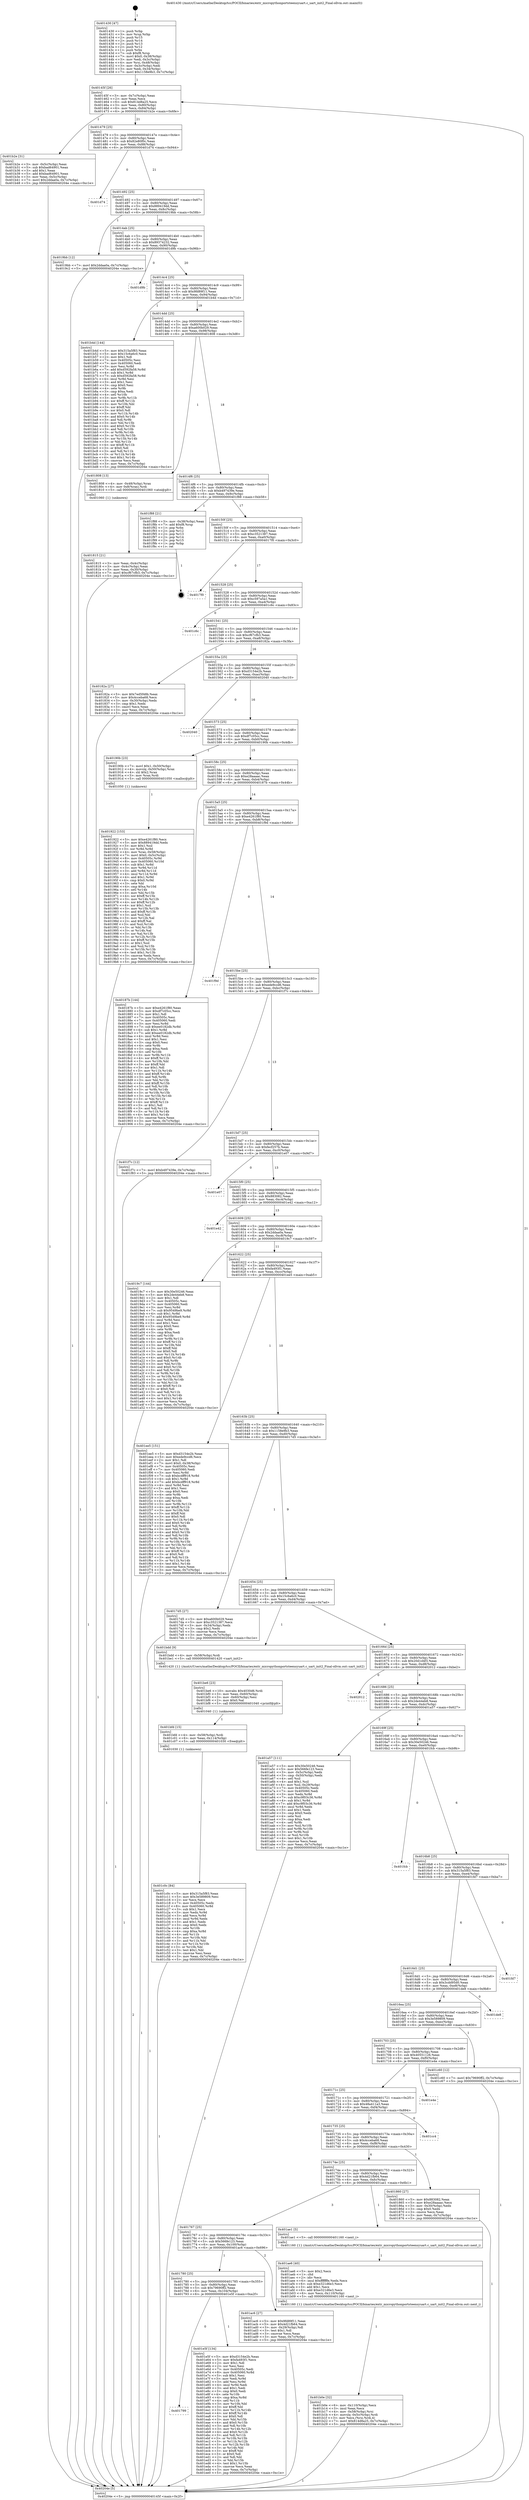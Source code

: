 digraph "0x401430" {
  label = "0x401430 (/mnt/c/Users/mathe/Desktop/tcc/POCII/binaries/extr_micropythonportsteensyuart.c_uart_init2_Final-ollvm.out::main(0))"
  labelloc = "t"
  node[shape=record]

  Entry [label="",width=0.3,height=0.3,shape=circle,fillcolor=black,style=filled]
  "0x40145f" [label="{
     0x40145f [26]\l
     | [instrs]\l
     &nbsp;&nbsp;0x40145f \<+3\>: mov -0x7c(%rbp),%eax\l
     &nbsp;&nbsp;0x401462 \<+2\>: mov %eax,%ecx\l
     &nbsp;&nbsp;0x401464 \<+6\>: sub $0x814d8a25,%ecx\l
     &nbsp;&nbsp;0x40146a \<+3\>: mov %eax,-0x80(%rbp)\l
     &nbsp;&nbsp;0x40146d \<+6\>: mov %ecx,-0x84(%rbp)\l
     &nbsp;&nbsp;0x401473 \<+6\>: je 0000000000401b2e \<main+0x6fe\>\l
  }"]
  "0x401b2e" [label="{
     0x401b2e [31]\l
     | [instrs]\l
     &nbsp;&nbsp;0x401b2e \<+3\>: mov -0x5c(%rbp),%eax\l
     &nbsp;&nbsp;0x401b31 \<+5\>: sub $0xbad64901,%eax\l
     &nbsp;&nbsp;0x401b36 \<+3\>: add $0x1,%eax\l
     &nbsp;&nbsp;0x401b39 \<+5\>: add $0xbad64901,%eax\l
     &nbsp;&nbsp;0x401b3e \<+3\>: mov %eax,-0x5c(%rbp)\l
     &nbsp;&nbsp;0x401b41 \<+7\>: movl $0x2ddaa0a,-0x7c(%rbp)\l
     &nbsp;&nbsp;0x401b48 \<+5\>: jmp 000000000040204e \<main+0xc1e\>\l
  }"]
  "0x401479" [label="{
     0x401479 [25]\l
     | [instrs]\l
     &nbsp;&nbsp;0x401479 \<+5\>: jmp 000000000040147e \<main+0x4e\>\l
     &nbsp;&nbsp;0x40147e \<+3\>: mov -0x80(%rbp),%eax\l
     &nbsp;&nbsp;0x401481 \<+5\>: sub $0x82e80f0c,%eax\l
     &nbsp;&nbsp;0x401486 \<+6\>: mov %eax,-0x88(%rbp)\l
     &nbsp;&nbsp;0x40148c \<+6\>: je 0000000000401d74 \<main+0x944\>\l
  }"]
  Exit [label="",width=0.3,height=0.3,shape=circle,fillcolor=black,style=filled,peripheries=2]
  "0x401d74" [label="{
     0x401d74\l
  }", style=dashed]
  "0x401492" [label="{
     0x401492 [25]\l
     | [instrs]\l
     &nbsp;&nbsp;0x401492 \<+5\>: jmp 0000000000401497 \<main+0x67\>\l
     &nbsp;&nbsp;0x401497 \<+3\>: mov -0x80(%rbp),%eax\l
     &nbsp;&nbsp;0x40149a \<+5\>: sub $0x889419dd,%eax\l
     &nbsp;&nbsp;0x40149f \<+6\>: mov %eax,-0x8c(%rbp)\l
     &nbsp;&nbsp;0x4014a5 \<+6\>: je 00000000004019bb \<main+0x58b\>\l
  }"]
  "0x401799" [label="{
     0x401799\l
  }", style=dashed]
  "0x4019bb" [label="{
     0x4019bb [12]\l
     | [instrs]\l
     &nbsp;&nbsp;0x4019bb \<+7\>: movl $0x2ddaa0a,-0x7c(%rbp)\l
     &nbsp;&nbsp;0x4019c2 \<+5\>: jmp 000000000040204e \<main+0xc1e\>\l
  }"]
  "0x4014ab" [label="{
     0x4014ab [25]\l
     | [instrs]\l
     &nbsp;&nbsp;0x4014ab \<+5\>: jmp 00000000004014b0 \<main+0x80\>\l
     &nbsp;&nbsp;0x4014b0 \<+3\>: mov -0x80(%rbp),%eax\l
     &nbsp;&nbsp;0x4014b3 \<+5\>: sub $0x89374232,%eax\l
     &nbsp;&nbsp;0x4014b8 \<+6\>: mov %eax,-0x90(%rbp)\l
     &nbsp;&nbsp;0x4014be \<+6\>: je 0000000000401d9b \<main+0x96b\>\l
  }"]
  "0x401e5f" [label="{
     0x401e5f [134]\l
     | [instrs]\l
     &nbsp;&nbsp;0x401e5f \<+5\>: mov $0xd3154e2b,%eax\l
     &nbsp;&nbsp;0x401e64 \<+5\>: mov $0xfa493f1,%ecx\l
     &nbsp;&nbsp;0x401e69 \<+2\>: mov $0x1,%dl\l
     &nbsp;&nbsp;0x401e6b \<+2\>: xor %esi,%esi\l
     &nbsp;&nbsp;0x401e6d \<+7\>: mov 0x40505c,%edi\l
     &nbsp;&nbsp;0x401e74 \<+8\>: mov 0x405060,%r8d\l
     &nbsp;&nbsp;0x401e7c \<+3\>: sub $0x1,%esi\l
     &nbsp;&nbsp;0x401e7f \<+3\>: mov %edi,%r9d\l
     &nbsp;&nbsp;0x401e82 \<+3\>: add %esi,%r9d\l
     &nbsp;&nbsp;0x401e85 \<+4\>: imul %r9d,%edi\l
     &nbsp;&nbsp;0x401e89 \<+3\>: and $0x1,%edi\l
     &nbsp;&nbsp;0x401e8c \<+3\>: cmp $0x0,%edi\l
     &nbsp;&nbsp;0x401e8f \<+4\>: sete %r10b\l
     &nbsp;&nbsp;0x401e93 \<+4\>: cmp $0xa,%r8d\l
     &nbsp;&nbsp;0x401e97 \<+4\>: setl %r11b\l
     &nbsp;&nbsp;0x401e9b \<+3\>: mov %r10b,%bl\l
     &nbsp;&nbsp;0x401e9e \<+3\>: xor $0xff,%bl\l
     &nbsp;&nbsp;0x401ea1 \<+3\>: mov %r11b,%r14b\l
     &nbsp;&nbsp;0x401ea4 \<+4\>: xor $0xff,%r14b\l
     &nbsp;&nbsp;0x401ea8 \<+3\>: xor $0x0,%dl\l
     &nbsp;&nbsp;0x401eab \<+3\>: mov %bl,%r15b\l
     &nbsp;&nbsp;0x401eae \<+4\>: and $0x0,%r15b\l
     &nbsp;&nbsp;0x401eb2 \<+3\>: and %dl,%r10b\l
     &nbsp;&nbsp;0x401eb5 \<+3\>: mov %r14b,%r12b\l
     &nbsp;&nbsp;0x401eb8 \<+4\>: and $0x0,%r12b\l
     &nbsp;&nbsp;0x401ebc \<+3\>: and %dl,%r11b\l
     &nbsp;&nbsp;0x401ebf \<+3\>: or %r10b,%r15b\l
     &nbsp;&nbsp;0x401ec2 \<+3\>: or %r11b,%r12b\l
     &nbsp;&nbsp;0x401ec5 \<+3\>: xor %r12b,%r15b\l
     &nbsp;&nbsp;0x401ec8 \<+3\>: or %r14b,%bl\l
     &nbsp;&nbsp;0x401ecb \<+3\>: xor $0xff,%bl\l
     &nbsp;&nbsp;0x401ece \<+3\>: or $0x0,%dl\l
     &nbsp;&nbsp;0x401ed1 \<+2\>: and %dl,%bl\l
     &nbsp;&nbsp;0x401ed3 \<+3\>: or %bl,%r15b\l
     &nbsp;&nbsp;0x401ed6 \<+4\>: test $0x1,%r15b\l
     &nbsp;&nbsp;0x401eda \<+3\>: cmovne %ecx,%eax\l
     &nbsp;&nbsp;0x401edd \<+3\>: mov %eax,-0x7c(%rbp)\l
     &nbsp;&nbsp;0x401ee0 \<+5\>: jmp 000000000040204e \<main+0xc1e\>\l
  }"]
  "0x401d9b" [label="{
     0x401d9b\l
  }", style=dashed]
  "0x4014c4" [label="{
     0x4014c4 [25]\l
     | [instrs]\l
     &nbsp;&nbsp;0x4014c4 \<+5\>: jmp 00000000004014c9 \<main+0x99\>\l
     &nbsp;&nbsp;0x4014c9 \<+3\>: mov -0x80(%rbp),%eax\l
     &nbsp;&nbsp;0x4014cc \<+5\>: sub $0x9fd89f11,%eax\l
     &nbsp;&nbsp;0x4014d1 \<+6\>: mov %eax,-0x94(%rbp)\l
     &nbsp;&nbsp;0x4014d7 \<+6\>: je 0000000000401b4d \<main+0x71d\>\l
  }"]
  "0x401c0c" [label="{
     0x401c0c [84]\l
     | [instrs]\l
     &nbsp;&nbsp;0x401c0c \<+5\>: mov $0x315a5f83,%eax\l
     &nbsp;&nbsp;0x401c11 \<+5\>: mov $0x3e589809,%esi\l
     &nbsp;&nbsp;0x401c16 \<+2\>: xor %ecx,%ecx\l
     &nbsp;&nbsp;0x401c18 \<+7\>: mov 0x40505c,%edx\l
     &nbsp;&nbsp;0x401c1f \<+8\>: mov 0x405060,%r8d\l
     &nbsp;&nbsp;0x401c27 \<+3\>: sub $0x1,%ecx\l
     &nbsp;&nbsp;0x401c2a \<+3\>: mov %edx,%r9d\l
     &nbsp;&nbsp;0x401c2d \<+3\>: add %ecx,%r9d\l
     &nbsp;&nbsp;0x401c30 \<+4\>: imul %r9d,%edx\l
     &nbsp;&nbsp;0x401c34 \<+3\>: and $0x1,%edx\l
     &nbsp;&nbsp;0x401c37 \<+3\>: cmp $0x0,%edx\l
     &nbsp;&nbsp;0x401c3a \<+4\>: sete %r10b\l
     &nbsp;&nbsp;0x401c3e \<+4\>: cmp $0xa,%r8d\l
     &nbsp;&nbsp;0x401c42 \<+4\>: setl %r11b\l
     &nbsp;&nbsp;0x401c46 \<+3\>: mov %r10b,%bl\l
     &nbsp;&nbsp;0x401c49 \<+3\>: and %r11b,%bl\l
     &nbsp;&nbsp;0x401c4c \<+3\>: xor %r11b,%r10b\l
     &nbsp;&nbsp;0x401c4f \<+3\>: or %r10b,%bl\l
     &nbsp;&nbsp;0x401c52 \<+3\>: test $0x1,%bl\l
     &nbsp;&nbsp;0x401c55 \<+3\>: cmovne %esi,%eax\l
     &nbsp;&nbsp;0x401c58 \<+3\>: mov %eax,-0x7c(%rbp)\l
     &nbsp;&nbsp;0x401c5b \<+5\>: jmp 000000000040204e \<main+0xc1e\>\l
  }"]
  "0x401b4d" [label="{
     0x401b4d [144]\l
     | [instrs]\l
     &nbsp;&nbsp;0x401b4d \<+5\>: mov $0x315a5f83,%eax\l
     &nbsp;&nbsp;0x401b52 \<+5\>: mov $0x15c6a6c0,%ecx\l
     &nbsp;&nbsp;0x401b57 \<+2\>: mov $0x1,%dl\l
     &nbsp;&nbsp;0x401b59 \<+7\>: mov 0x40505c,%esi\l
     &nbsp;&nbsp;0x401b60 \<+7\>: mov 0x405060,%edi\l
     &nbsp;&nbsp;0x401b67 \<+3\>: mov %esi,%r8d\l
     &nbsp;&nbsp;0x401b6a \<+7\>: add $0xd592fa58,%r8d\l
     &nbsp;&nbsp;0x401b71 \<+4\>: sub $0x1,%r8d\l
     &nbsp;&nbsp;0x401b75 \<+7\>: sub $0xd592fa58,%r8d\l
     &nbsp;&nbsp;0x401b7c \<+4\>: imul %r8d,%esi\l
     &nbsp;&nbsp;0x401b80 \<+3\>: and $0x1,%esi\l
     &nbsp;&nbsp;0x401b83 \<+3\>: cmp $0x0,%esi\l
     &nbsp;&nbsp;0x401b86 \<+4\>: sete %r9b\l
     &nbsp;&nbsp;0x401b8a \<+3\>: cmp $0xa,%edi\l
     &nbsp;&nbsp;0x401b8d \<+4\>: setl %r10b\l
     &nbsp;&nbsp;0x401b91 \<+3\>: mov %r9b,%r11b\l
     &nbsp;&nbsp;0x401b94 \<+4\>: xor $0xff,%r11b\l
     &nbsp;&nbsp;0x401b98 \<+3\>: mov %r10b,%bl\l
     &nbsp;&nbsp;0x401b9b \<+3\>: xor $0xff,%bl\l
     &nbsp;&nbsp;0x401b9e \<+3\>: xor $0x0,%dl\l
     &nbsp;&nbsp;0x401ba1 \<+3\>: mov %r11b,%r14b\l
     &nbsp;&nbsp;0x401ba4 \<+4\>: and $0x0,%r14b\l
     &nbsp;&nbsp;0x401ba8 \<+3\>: and %dl,%r9b\l
     &nbsp;&nbsp;0x401bab \<+3\>: mov %bl,%r15b\l
     &nbsp;&nbsp;0x401bae \<+4\>: and $0x0,%r15b\l
     &nbsp;&nbsp;0x401bb2 \<+3\>: and %dl,%r10b\l
     &nbsp;&nbsp;0x401bb5 \<+3\>: or %r9b,%r14b\l
     &nbsp;&nbsp;0x401bb8 \<+3\>: or %r10b,%r15b\l
     &nbsp;&nbsp;0x401bbb \<+3\>: xor %r15b,%r14b\l
     &nbsp;&nbsp;0x401bbe \<+3\>: or %bl,%r11b\l
     &nbsp;&nbsp;0x401bc1 \<+4\>: xor $0xff,%r11b\l
     &nbsp;&nbsp;0x401bc5 \<+3\>: or $0x0,%dl\l
     &nbsp;&nbsp;0x401bc8 \<+3\>: and %dl,%r11b\l
     &nbsp;&nbsp;0x401bcb \<+3\>: or %r11b,%r14b\l
     &nbsp;&nbsp;0x401bce \<+4\>: test $0x1,%r14b\l
     &nbsp;&nbsp;0x401bd2 \<+3\>: cmovne %ecx,%eax\l
     &nbsp;&nbsp;0x401bd5 \<+3\>: mov %eax,-0x7c(%rbp)\l
     &nbsp;&nbsp;0x401bd8 \<+5\>: jmp 000000000040204e \<main+0xc1e\>\l
  }"]
  "0x4014dd" [label="{
     0x4014dd [25]\l
     | [instrs]\l
     &nbsp;&nbsp;0x4014dd \<+5\>: jmp 00000000004014e2 \<main+0xb2\>\l
     &nbsp;&nbsp;0x4014e2 \<+3\>: mov -0x80(%rbp),%eax\l
     &nbsp;&nbsp;0x4014e5 \<+5\>: sub $0xa600b029,%eax\l
     &nbsp;&nbsp;0x4014ea \<+6\>: mov %eax,-0x98(%rbp)\l
     &nbsp;&nbsp;0x4014f0 \<+6\>: je 0000000000401808 \<main+0x3d8\>\l
  }"]
  "0x401bfd" [label="{
     0x401bfd [15]\l
     | [instrs]\l
     &nbsp;&nbsp;0x401bfd \<+4\>: mov -0x58(%rbp),%rdi\l
     &nbsp;&nbsp;0x401c01 \<+6\>: mov %eax,-0x114(%rbp)\l
     &nbsp;&nbsp;0x401c07 \<+5\>: call 0000000000401030 \<free@plt\>\l
     | [calls]\l
     &nbsp;&nbsp;0x401030 \{1\} (unknown)\l
  }"]
  "0x401808" [label="{
     0x401808 [13]\l
     | [instrs]\l
     &nbsp;&nbsp;0x401808 \<+4\>: mov -0x48(%rbp),%rax\l
     &nbsp;&nbsp;0x40180c \<+4\>: mov 0x8(%rax),%rdi\l
     &nbsp;&nbsp;0x401810 \<+5\>: call 0000000000401060 \<atoi@plt\>\l
     | [calls]\l
     &nbsp;&nbsp;0x401060 \{1\} (unknown)\l
  }"]
  "0x4014f6" [label="{
     0x4014f6 [25]\l
     | [instrs]\l
     &nbsp;&nbsp;0x4014f6 \<+5\>: jmp 00000000004014fb \<main+0xcb\>\l
     &nbsp;&nbsp;0x4014fb \<+3\>: mov -0x80(%rbp),%eax\l
     &nbsp;&nbsp;0x4014fe \<+5\>: sub $0xb497439e,%eax\l
     &nbsp;&nbsp;0x401503 \<+6\>: mov %eax,-0x9c(%rbp)\l
     &nbsp;&nbsp;0x401509 \<+6\>: je 0000000000401f88 \<main+0xb58\>\l
  }"]
  "0x401be6" [label="{
     0x401be6 [23]\l
     | [instrs]\l
     &nbsp;&nbsp;0x401be6 \<+10\>: movabs $0x4030d6,%rdi\l
     &nbsp;&nbsp;0x401bf0 \<+3\>: mov %eax,-0x60(%rbp)\l
     &nbsp;&nbsp;0x401bf3 \<+3\>: mov -0x60(%rbp),%esi\l
     &nbsp;&nbsp;0x401bf6 \<+2\>: mov $0x0,%al\l
     &nbsp;&nbsp;0x401bf8 \<+5\>: call 0000000000401040 \<printf@plt\>\l
     | [calls]\l
     &nbsp;&nbsp;0x401040 \{1\} (unknown)\l
  }"]
  "0x401f88" [label="{
     0x401f88 [21]\l
     | [instrs]\l
     &nbsp;&nbsp;0x401f88 \<+3\>: mov -0x38(%rbp),%eax\l
     &nbsp;&nbsp;0x401f8b \<+7\>: add $0xf8,%rsp\l
     &nbsp;&nbsp;0x401f92 \<+1\>: pop %rbx\l
     &nbsp;&nbsp;0x401f93 \<+2\>: pop %r12\l
     &nbsp;&nbsp;0x401f95 \<+2\>: pop %r13\l
     &nbsp;&nbsp;0x401f97 \<+2\>: pop %r14\l
     &nbsp;&nbsp;0x401f99 \<+2\>: pop %r15\l
     &nbsp;&nbsp;0x401f9b \<+1\>: pop %rbp\l
     &nbsp;&nbsp;0x401f9c \<+1\>: ret\l
  }"]
  "0x40150f" [label="{
     0x40150f [25]\l
     | [instrs]\l
     &nbsp;&nbsp;0x40150f \<+5\>: jmp 0000000000401514 \<main+0xe4\>\l
     &nbsp;&nbsp;0x401514 \<+3\>: mov -0x80(%rbp),%eax\l
     &nbsp;&nbsp;0x401517 \<+5\>: sub $0xc3521387,%eax\l
     &nbsp;&nbsp;0x40151c \<+6\>: mov %eax,-0xa0(%rbp)\l
     &nbsp;&nbsp;0x401522 \<+6\>: je 00000000004017f0 \<main+0x3c0\>\l
  }"]
  "0x401b0e" [label="{
     0x401b0e [32]\l
     | [instrs]\l
     &nbsp;&nbsp;0x401b0e \<+6\>: mov -0x110(%rbp),%ecx\l
     &nbsp;&nbsp;0x401b14 \<+3\>: imul %eax,%ecx\l
     &nbsp;&nbsp;0x401b17 \<+4\>: mov -0x58(%rbp),%rsi\l
     &nbsp;&nbsp;0x401b1b \<+4\>: movslq -0x5c(%rbp),%rdi\l
     &nbsp;&nbsp;0x401b1f \<+3\>: mov %ecx,(%rsi,%rdi,4)\l
     &nbsp;&nbsp;0x401b22 \<+7\>: movl $0x814d8a25,-0x7c(%rbp)\l
     &nbsp;&nbsp;0x401b29 \<+5\>: jmp 000000000040204e \<main+0xc1e\>\l
  }"]
  "0x4017f0" [label="{
     0x4017f0\l
  }", style=dashed]
  "0x401528" [label="{
     0x401528 [25]\l
     | [instrs]\l
     &nbsp;&nbsp;0x401528 \<+5\>: jmp 000000000040152d \<main+0xfd\>\l
     &nbsp;&nbsp;0x40152d \<+3\>: mov -0x80(%rbp),%eax\l
     &nbsp;&nbsp;0x401530 \<+5\>: sub $0xc597a5a1,%eax\l
     &nbsp;&nbsp;0x401535 \<+6\>: mov %eax,-0xa4(%rbp)\l
     &nbsp;&nbsp;0x40153b \<+6\>: je 0000000000401c6c \<main+0x83c\>\l
  }"]
  "0x401ae6" [label="{
     0x401ae6 [40]\l
     | [instrs]\l
     &nbsp;&nbsp;0x401ae6 \<+5\>: mov $0x2,%ecx\l
     &nbsp;&nbsp;0x401aeb \<+1\>: cltd\l
     &nbsp;&nbsp;0x401aec \<+2\>: idiv %ecx\l
     &nbsp;&nbsp;0x401aee \<+6\>: imul $0xfffffffe,%edx,%ecx\l
     &nbsp;&nbsp;0x401af4 \<+6\>: sub $0xe321d6e3,%ecx\l
     &nbsp;&nbsp;0x401afa \<+3\>: add $0x1,%ecx\l
     &nbsp;&nbsp;0x401afd \<+6\>: add $0xe321d6e3,%ecx\l
     &nbsp;&nbsp;0x401b03 \<+6\>: mov %ecx,-0x110(%rbp)\l
     &nbsp;&nbsp;0x401b09 \<+5\>: call 0000000000401160 \<next_i\>\l
     | [calls]\l
     &nbsp;&nbsp;0x401160 \{1\} (/mnt/c/Users/mathe/Desktop/tcc/POCII/binaries/extr_micropythonportsteensyuart.c_uart_init2_Final-ollvm.out::next_i)\l
  }"]
  "0x401c6c" [label="{
     0x401c6c\l
  }", style=dashed]
  "0x401541" [label="{
     0x401541 [25]\l
     | [instrs]\l
     &nbsp;&nbsp;0x401541 \<+5\>: jmp 0000000000401546 \<main+0x116\>\l
     &nbsp;&nbsp;0x401546 \<+3\>: mov -0x80(%rbp),%eax\l
     &nbsp;&nbsp;0x401549 \<+5\>: sub $0xcf67cfb3,%eax\l
     &nbsp;&nbsp;0x40154e \<+6\>: mov %eax,-0xa8(%rbp)\l
     &nbsp;&nbsp;0x401554 \<+6\>: je 000000000040182a \<main+0x3fa\>\l
  }"]
  "0x401780" [label="{
     0x401780 [25]\l
     | [instrs]\l
     &nbsp;&nbsp;0x401780 \<+5\>: jmp 0000000000401785 \<main+0x355\>\l
     &nbsp;&nbsp;0x401785 \<+3\>: mov -0x80(%rbp),%eax\l
     &nbsp;&nbsp;0x401788 \<+5\>: sub $0x79690ff2,%eax\l
     &nbsp;&nbsp;0x40178d \<+6\>: mov %eax,-0x104(%rbp)\l
     &nbsp;&nbsp;0x401793 \<+6\>: je 0000000000401e5f \<main+0xa2f\>\l
  }"]
  "0x40182a" [label="{
     0x40182a [27]\l
     | [instrs]\l
     &nbsp;&nbsp;0x40182a \<+5\>: mov $0x7ed5f48b,%eax\l
     &nbsp;&nbsp;0x40182f \<+5\>: mov $0x4cceba68,%ecx\l
     &nbsp;&nbsp;0x401834 \<+3\>: mov -0x30(%rbp),%edx\l
     &nbsp;&nbsp;0x401837 \<+3\>: cmp $0x1,%edx\l
     &nbsp;&nbsp;0x40183a \<+3\>: cmovl %ecx,%eax\l
     &nbsp;&nbsp;0x40183d \<+3\>: mov %eax,-0x7c(%rbp)\l
     &nbsp;&nbsp;0x401840 \<+5\>: jmp 000000000040204e \<main+0xc1e\>\l
  }"]
  "0x40155a" [label="{
     0x40155a [25]\l
     | [instrs]\l
     &nbsp;&nbsp;0x40155a \<+5\>: jmp 000000000040155f \<main+0x12f\>\l
     &nbsp;&nbsp;0x40155f \<+3\>: mov -0x80(%rbp),%eax\l
     &nbsp;&nbsp;0x401562 \<+5\>: sub $0xd3154e2b,%eax\l
     &nbsp;&nbsp;0x401567 \<+6\>: mov %eax,-0xac(%rbp)\l
     &nbsp;&nbsp;0x40156d \<+6\>: je 0000000000402040 \<main+0xc10\>\l
  }"]
  "0x401ac6" [label="{
     0x401ac6 [27]\l
     | [instrs]\l
     &nbsp;&nbsp;0x401ac6 \<+5\>: mov $0x9fd89f11,%eax\l
     &nbsp;&nbsp;0x401acb \<+5\>: mov $0x4d21fb64,%ecx\l
     &nbsp;&nbsp;0x401ad0 \<+3\>: mov -0x29(%rbp),%dl\l
     &nbsp;&nbsp;0x401ad3 \<+3\>: test $0x1,%dl\l
     &nbsp;&nbsp;0x401ad6 \<+3\>: cmovne %ecx,%eax\l
     &nbsp;&nbsp;0x401ad9 \<+3\>: mov %eax,-0x7c(%rbp)\l
     &nbsp;&nbsp;0x401adc \<+5\>: jmp 000000000040204e \<main+0xc1e\>\l
  }"]
  "0x402040" [label="{
     0x402040\l
  }", style=dashed]
  "0x401573" [label="{
     0x401573 [25]\l
     | [instrs]\l
     &nbsp;&nbsp;0x401573 \<+5\>: jmp 0000000000401578 \<main+0x148\>\l
     &nbsp;&nbsp;0x401578 \<+3\>: mov -0x80(%rbp),%eax\l
     &nbsp;&nbsp;0x40157b \<+5\>: sub $0xdf7c05cc,%eax\l
     &nbsp;&nbsp;0x401580 \<+6\>: mov %eax,-0xb0(%rbp)\l
     &nbsp;&nbsp;0x401586 \<+6\>: je 000000000040190b \<main+0x4db\>\l
  }"]
  "0x401767" [label="{
     0x401767 [25]\l
     | [instrs]\l
     &nbsp;&nbsp;0x401767 \<+5\>: jmp 000000000040176c \<main+0x33c\>\l
     &nbsp;&nbsp;0x40176c \<+3\>: mov -0x80(%rbp),%eax\l
     &nbsp;&nbsp;0x40176f \<+5\>: sub $0x566fe123,%eax\l
     &nbsp;&nbsp;0x401774 \<+6\>: mov %eax,-0x100(%rbp)\l
     &nbsp;&nbsp;0x40177a \<+6\>: je 0000000000401ac6 \<main+0x696\>\l
  }"]
  "0x40190b" [label="{
     0x40190b [23]\l
     | [instrs]\l
     &nbsp;&nbsp;0x40190b \<+7\>: movl $0x1,-0x50(%rbp)\l
     &nbsp;&nbsp;0x401912 \<+4\>: movslq -0x50(%rbp),%rax\l
     &nbsp;&nbsp;0x401916 \<+4\>: shl $0x2,%rax\l
     &nbsp;&nbsp;0x40191a \<+3\>: mov %rax,%rdi\l
     &nbsp;&nbsp;0x40191d \<+5\>: call 0000000000401050 \<malloc@plt\>\l
     | [calls]\l
     &nbsp;&nbsp;0x401050 \{1\} (unknown)\l
  }"]
  "0x40158c" [label="{
     0x40158c [25]\l
     | [instrs]\l
     &nbsp;&nbsp;0x40158c \<+5\>: jmp 0000000000401591 \<main+0x161\>\l
     &nbsp;&nbsp;0x401591 \<+3\>: mov -0x80(%rbp),%eax\l
     &nbsp;&nbsp;0x401594 \<+5\>: sub $0xe28aaaac,%eax\l
     &nbsp;&nbsp;0x401599 \<+6\>: mov %eax,-0xb4(%rbp)\l
     &nbsp;&nbsp;0x40159f \<+6\>: je 000000000040187b \<main+0x44b\>\l
  }"]
  "0x401ae1" [label="{
     0x401ae1 [5]\l
     | [instrs]\l
     &nbsp;&nbsp;0x401ae1 \<+5\>: call 0000000000401160 \<next_i\>\l
     | [calls]\l
     &nbsp;&nbsp;0x401160 \{1\} (/mnt/c/Users/mathe/Desktop/tcc/POCII/binaries/extr_micropythonportsteensyuart.c_uart_init2_Final-ollvm.out::next_i)\l
  }"]
  "0x40187b" [label="{
     0x40187b [144]\l
     | [instrs]\l
     &nbsp;&nbsp;0x40187b \<+5\>: mov $0xe4261f80,%eax\l
     &nbsp;&nbsp;0x401880 \<+5\>: mov $0xdf7c05cc,%ecx\l
     &nbsp;&nbsp;0x401885 \<+2\>: mov $0x1,%dl\l
     &nbsp;&nbsp;0x401887 \<+7\>: mov 0x40505c,%esi\l
     &nbsp;&nbsp;0x40188e \<+7\>: mov 0x405060,%edi\l
     &nbsp;&nbsp;0x401895 \<+3\>: mov %esi,%r8d\l
     &nbsp;&nbsp;0x401898 \<+7\>: sub $0xee0182db,%r8d\l
     &nbsp;&nbsp;0x40189f \<+4\>: sub $0x1,%r8d\l
     &nbsp;&nbsp;0x4018a3 \<+7\>: add $0xee0182db,%r8d\l
     &nbsp;&nbsp;0x4018aa \<+4\>: imul %r8d,%esi\l
     &nbsp;&nbsp;0x4018ae \<+3\>: and $0x1,%esi\l
     &nbsp;&nbsp;0x4018b1 \<+3\>: cmp $0x0,%esi\l
     &nbsp;&nbsp;0x4018b4 \<+4\>: sete %r9b\l
     &nbsp;&nbsp;0x4018b8 \<+3\>: cmp $0xa,%edi\l
     &nbsp;&nbsp;0x4018bb \<+4\>: setl %r10b\l
     &nbsp;&nbsp;0x4018bf \<+3\>: mov %r9b,%r11b\l
     &nbsp;&nbsp;0x4018c2 \<+4\>: xor $0xff,%r11b\l
     &nbsp;&nbsp;0x4018c6 \<+3\>: mov %r10b,%bl\l
     &nbsp;&nbsp;0x4018c9 \<+3\>: xor $0xff,%bl\l
     &nbsp;&nbsp;0x4018cc \<+3\>: xor $0x1,%dl\l
     &nbsp;&nbsp;0x4018cf \<+3\>: mov %r11b,%r14b\l
     &nbsp;&nbsp;0x4018d2 \<+4\>: and $0xff,%r14b\l
     &nbsp;&nbsp;0x4018d6 \<+3\>: and %dl,%r9b\l
     &nbsp;&nbsp;0x4018d9 \<+3\>: mov %bl,%r15b\l
     &nbsp;&nbsp;0x4018dc \<+4\>: and $0xff,%r15b\l
     &nbsp;&nbsp;0x4018e0 \<+3\>: and %dl,%r10b\l
     &nbsp;&nbsp;0x4018e3 \<+3\>: or %r9b,%r14b\l
     &nbsp;&nbsp;0x4018e6 \<+3\>: or %r10b,%r15b\l
     &nbsp;&nbsp;0x4018e9 \<+3\>: xor %r15b,%r14b\l
     &nbsp;&nbsp;0x4018ec \<+3\>: or %bl,%r11b\l
     &nbsp;&nbsp;0x4018ef \<+4\>: xor $0xff,%r11b\l
     &nbsp;&nbsp;0x4018f3 \<+3\>: or $0x1,%dl\l
     &nbsp;&nbsp;0x4018f6 \<+3\>: and %dl,%r11b\l
     &nbsp;&nbsp;0x4018f9 \<+3\>: or %r11b,%r14b\l
     &nbsp;&nbsp;0x4018fc \<+4\>: test $0x1,%r14b\l
     &nbsp;&nbsp;0x401900 \<+3\>: cmovne %ecx,%eax\l
     &nbsp;&nbsp;0x401903 \<+3\>: mov %eax,-0x7c(%rbp)\l
     &nbsp;&nbsp;0x401906 \<+5\>: jmp 000000000040204e \<main+0xc1e\>\l
  }"]
  "0x4015a5" [label="{
     0x4015a5 [25]\l
     | [instrs]\l
     &nbsp;&nbsp;0x4015a5 \<+5\>: jmp 00000000004015aa \<main+0x17a\>\l
     &nbsp;&nbsp;0x4015aa \<+3\>: mov -0x80(%rbp),%eax\l
     &nbsp;&nbsp;0x4015ad \<+5\>: sub $0xe4261f80,%eax\l
     &nbsp;&nbsp;0x4015b2 \<+6\>: mov %eax,-0xb8(%rbp)\l
     &nbsp;&nbsp;0x4015b8 \<+6\>: je 0000000000401f9d \<main+0xb6d\>\l
  }"]
  "0x401922" [label="{
     0x401922 [153]\l
     | [instrs]\l
     &nbsp;&nbsp;0x401922 \<+5\>: mov $0xe4261f80,%ecx\l
     &nbsp;&nbsp;0x401927 \<+5\>: mov $0x889419dd,%edx\l
     &nbsp;&nbsp;0x40192c \<+3\>: mov $0x1,%sil\l
     &nbsp;&nbsp;0x40192f \<+3\>: xor %r8d,%r8d\l
     &nbsp;&nbsp;0x401932 \<+4\>: mov %rax,-0x58(%rbp)\l
     &nbsp;&nbsp;0x401936 \<+7\>: movl $0x0,-0x5c(%rbp)\l
     &nbsp;&nbsp;0x40193d \<+8\>: mov 0x40505c,%r9d\l
     &nbsp;&nbsp;0x401945 \<+8\>: mov 0x405060,%r10d\l
     &nbsp;&nbsp;0x40194d \<+4\>: sub $0x1,%r8d\l
     &nbsp;&nbsp;0x401951 \<+3\>: mov %r9d,%r11d\l
     &nbsp;&nbsp;0x401954 \<+3\>: add %r8d,%r11d\l
     &nbsp;&nbsp;0x401957 \<+4\>: imul %r11d,%r9d\l
     &nbsp;&nbsp;0x40195b \<+4\>: and $0x1,%r9d\l
     &nbsp;&nbsp;0x40195f \<+4\>: cmp $0x0,%r9d\l
     &nbsp;&nbsp;0x401963 \<+3\>: sete %bl\l
     &nbsp;&nbsp;0x401966 \<+4\>: cmp $0xa,%r10d\l
     &nbsp;&nbsp;0x40196a \<+4\>: setl %r14b\l
     &nbsp;&nbsp;0x40196e \<+3\>: mov %bl,%r15b\l
     &nbsp;&nbsp;0x401971 \<+4\>: xor $0xff,%r15b\l
     &nbsp;&nbsp;0x401975 \<+3\>: mov %r14b,%r12b\l
     &nbsp;&nbsp;0x401978 \<+4\>: xor $0xff,%r12b\l
     &nbsp;&nbsp;0x40197c \<+4\>: xor $0x1,%sil\l
     &nbsp;&nbsp;0x401980 \<+3\>: mov %r15b,%r13b\l
     &nbsp;&nbsp;0x401983 \<+4\>: and $0xff,%r13b\l
     &nbsp;&nbsp;0x401987 \<+3\>: and %sil,%bl\l
     &nbsp;&nbsp;0x40198a \<+3\>: mov %r12b,%al\l
     &nbsp;&nbsp;0x40198d \<+2\>: and $0xff,%al\l
     &nbsp;&nbsp;0x40198f \<+3\>: and %sil,%r14b\l
     &nbsp;&nbsp;0x401992 \<+3\>: or %bl,%r13b\l
     &nbsp;&nbsp;0x401995 \<+3\>: or %r14b,%al\l
     &nbsp;&nbsp;0x401998 \<+3\>: xor %al,%r13b\l
     &nbsp;&nbsp;0x40199b \<+3\>: or %r12b,%r15b\l
     &nbsp;&nbsp;0x40199e \<+4\>: xor $0xff,%r15b\l
     &nbsp;&nbsp;0x4019a2 \<+4\>: or $0x1,%sil\l
     &nbsp;&nbsp;0x4019a6 \<+3\>: and %sil,%r15b\l
     &nbsp;&nbsp;0x4019a9 \<+3\>: or %r15b,%r13b\l
     &nbsp;&nbsp;0x4019ac \<+4\>: test $0x1,%r13b\l
     &nbsp;&nbsp;0x4019b0 \<+3\>: cmovne %edx,%ecx\l
     &nbsp;&nbsp;0x4019b3 \<+3\>: mov %ecx,-0x7c(%rbp)\l
     &nbsp;&nbsp;0x4019b6 \<+5\>: jmp 000000000040204e \<main+0xc1e\>\l
  }"]
  "0x401f9d" [label="{
     0x401f9d\l
  }", style=dashed]
  "0x4015be" [label="{
     0x4015be [25]\l
     | [instrs]\l
     &nbsp;&nbsp;0x4015be \<+5\>: jmp 00000000004015c3 \<main+0x193\>\l
     &nbsp;&nbsp;0x4015c3 \<+3\>: mov -0x80(%rbp),%eax\l
     &nbsp;&nbsp;0x4015c6 \<+5\>: sub $0xede9ccd6,%eax\l
     &nbsp;&nbsp;0x4015cb \<+6\>: mov %eax,-0xbc(%rbp)\l
     &nbsp;&nbsp;0x4015d1 \<+6\>: je 0000000000401f7c \<main+0xb4c\>\l
  }"]
  "0x40174e" [label="{
     0x40174e [25]\l
     | [instrs]\l
     &nbsp;&nbsp;0x40174e \<+5\>: jmp 0000000000401753 \<main+0x323\>\l
     &nbsp;&nbsp;0x401753 \<+3\>: mov -0x80(%rbp),%eax\l
     &nbsp;&nbsp;0x401756 \<+5\>: sub $0x4d21fb64,%eax\l
     &nbsp;&nbsp;0x40175b \<+6\>: mov %eax,-0xfc(%rbp)\l
     &nbsp;&nbsp;0x401761 \<+6\>: je 0000000000401ae1 \<main+0x6b1\>\l
  }"]
  "0x401f7c" [label="{
     0x401f7c [12]\l
     | [instrs]\l
     &nbsp;&nbsp;0x401f7c \<+7\>: movl $0xb497439e,-0x7c(%rbp)\l
     &nbsp;&nbsp;0x401f83 \<+5\>: jmp 000000000040204e \<main+0xc1e\>\l
  }"]
  "0x4015d7" [label="{
     0x4015d7 [25]\l
     | [instrs]\l
     &nbsp;&nbsp;0x4015d7 \<+5\>: jmp 00000000004015dc \<main+0x1ac\>\l
     &nbsp;&nbsp;0x4015dc \<+3\>: mov -0x80(%rbp),%eax\l
     &nbsp;&nbsp;0x4015df \<+5\>: sub $0xfecf257b,%eax\l
     &nbsp;&nbsp;0x4015e4 \<+6\>: mov %eax,-0xc0(%rbp)\l
     &nbsp;&nbsp;0x4015ea \<+6\>: je 0000000000401e07 \<main+0x9d7\>\l
  }"]
  "0x401860" [label="{
     0x401860 [27]\l
     | [instrs]\l
     &nbsp;&nbsp;0x401860 \<+5\>: mov $0x883082,%eax\l
     &nbsp;&nbsp;0x401865 \<+5\>: mov $0xe28aaaac,%ecx\l
     &nbsp;&nbsp;0x40186a \<+3\>: mov -0x30(%rbp),%edx\l
     &nbsp;&nbsp;0x40186d \<+3\>: cmp $0x0,%edx\l
     &nbsp;&nbsp;0x401870 \<+3\>: cmove %ecx,%eax\l
     &nbsp;&nbsp;0x401873 \<+3\>: mov %eax,-0x7c(%rbp)\l
     &nbsp;&nbsp;0x401876 \<+5\>: jmp 000000000040204e \<main+0xc1e\>\l
  }"]
  "0x401e07" [label="{
     0x401e07\l
  }", style=dashed]
  "0x4015f0" [label="{
     0x4015f0 [25]\l
     | [instrs]\l
     &nbsp;&nbsp;0x4015f0 \<+5\>: jmp 00000000004015f5 \<main+0x1c5\>\l
     &nbsp;&nbsp;0x4015f5 \<+3\>: mov -0x80(%rbp),%eax\l
     &nbsp;&nbsp;0x4015f8 \<+5\>: sub $0x883082,%eax\l
     &nbsp;&nbsp;0x4015fd \<+6\>: mov %eax,-0xc4(%rbp)\l
     &nbsp;&nbsp;0x401603 \<+6\>: je 0000000000401e42 \<main+0xa12\>\l
  }"]
  "0x401735" [label="{
     0x401735 [25]\l
     | [instrs]\l
     &nbsp;&nbsp;0x401735 \<+5\>: jmp 000000000040173a \<main+0x30a\>\l
     &nbsp;&nbsp;0x40173a \<+3\>: mov -0x80(%rbp),%eax\l
     &nbsp;&nbsp;0x40173d \<+5\>: sub $0x4cceba68,%eax\l
     &nbsp;&nbsp;0x401742 \<+6\>: mov %eax,-0xf8(%rbp)\l
     &nbsp;&nbsp;0x401748 \<+6\>: je 0000000000401860 \<main+0x430\>\l
  }"]
  "0x401e42" [label="{
     0x401e42\l
  }", style=dashed]
  "0x401609" [label="{
     0x401609 [25]\l
     | [instrs]\l
     &nbsp;&nbsp;0x401609 \<+5\>: jmp 000000000040160e \<main+0x1de\>\l
     &nbsp;&nbsp;0x40160e \<+3\>: mov -0x80(%rbp),%eax\l
     &nbsp;&nbsp;0x401611 \<+5\>: sub $0x2ddaa0a,%eax\l
     &nbsp;&nbsp;0x401616 \<+6\>: mov %eax,-0xc8(%rbp)\l
     &nbsp;&nbsp;0x40161c \<+6\>: je 00000000004019c7 \<main+0x597\>\l
  }"]
  "0x401cc4" [label="{
     0x401cc4\l
  }", style=dashed]
  "0x4019c7" [label="{
     0x4019c7 [144]\l
     | [instrs]\l
     &nbsp;&nbsp;0x4019c7 \<+5\>: mov $0x30e50246,%eax\l
     &nbsp;&nbsp;0x4019cc \<+5\>: mov $0x2de44eb8,%ecx\l
     &nbsp;&nbsp;0x4019d1 \<+2\>: mov $0x1,%dl\l
     &nbsp;&nbsp;0x4019d3 \<+7\>: mov 0x40505c,%esi\l
     &nbsp;&nbsp;0x4019da \<+7\>: mov 0x405060,%edi\l
     &nbsp;&nbsp;0x4019e1 \<+3\>: mov %esi,%r8d\l
     &nbsp;&nbsp;0x4019e4 \<+7\>: sub $0x9549be9,%r8d\l
     &nbsp;&nbsp;0x4019eb \<+4\>: sub $0x1,%r8d\l
     &nbsp;&nbsp;0x4019ef \<+7\>: add $0x9549be9,%r8d\l
     &nbsp;&nbsp;0x4019f6 \<+4\>: imul %r8d,%esi\l
     &nbsp;&nbsp;0x4019fa \<+3\>: and $0x1,%esi\l
     &nbsp;&nbsp;0x4019fd \<+3\>: cmp $0x0,%esi\l
     &nbsp;&nbsp;0x401a00 \<+4\>: sete %r9b\l
     &nbsp;&nbsp;0x401a04 \<+3\>: cmp $0xa,%edi\l
     &nbsp;&nbsp;0x401a07 \<+4\>: setl %r10b\l
     &nbsp;&nbsp;0x401a0b \<+3\>: mov %r9b,%r11b\l
     &nbsp;&nbsp;0x401a0e \<+4\>: xor $0xff,%r11b\l
     &nbsp;&nbsp;0x401a12 \<+3\>: mov %r10b,%bl\l
     &nbsp;&nbsp;0x401a15 \<+3\>: xor $0xff,%bl\l
     &nbsp;&nbsp;0x401a18 \<+3\>: xor $0x0,%dl\l
     &nbsp;&nbsp;0x401a1b \<+3\>: mov %r11b,%r14b\l
     &nbsp;&nbsp;0x401a1e \<+4\>: and $0x0,%r14b\l
     &nbsp;&nbsp;0x401a22 \<+3\>: and %dl,%r9b\l
     &nbsp;&nbsp;0x401a25 \<+3\>: mov %bl,%r15b\l
     &nbsp;&nbsp;0x401a28 \<+4\>: and $0x0,%r15b\l
     &nbsp;&nbsp;0x401a2c \<+3\>: and %dl,%r10b\l
     &nbsp;&nbsp;0x401a2f \<+3\>: or %r9b,%r14b\l
     &nbsp;&nbsp;0x401a32 \<+3\>: or %r10b,%r15b\l
     &nbsp;&nbsp;0x401a35 \<+3\>: xor %r15b,%r14b\l
     &nbsp;&nbsp;0x401a38 \<+3\>: or %bl,%r11b\l
     &nbsp;&nbsp;0x401a3b \<+4\>: xor $0xff,%r11b\l
     &nbsp;&nbsp;0x401a3f \<+3\>: or $0x0,%dl\l
     &nbsp;&nbsp;0x401a42 \<+3\>: and %dl,%r11b\l
     &nbsp;&nbsp;0x401a45 \<+3\>: or %r11b,%r14b\l
     &nbsp;&nbsp;0x401a48 \<+4\>: test $0x1,%r14b\l
     &nbsp;&nbsp;0x401a4c \<+3\>: cmovne %ecx,%eax\l
     &nbsp;&nbsp;0x401a4f \<+3\>: mov %eax,-0x7c(%rbp)\l
     &nbsp;&nbsp;0x401a52 \<+5\>: jmp 000000000040204e \<main+0xc1e\>\l
  }"]
  "0x401622" [label="{
     0x401622 [25]\l
     | [instrs]\l
     &nbsp;&nbsp;0x401622 \<+5\>: jmp 0000000000401627 \<main+0x1f7\>\l
     &nbsp;&nbsp;0x401627 \<+3\>: mov -0x80(%rbp),%eax\l
     &nbsp;&nbsp;0x40162a \<+5\>: sub $0xfa493f1,%eax\l
     &nbsp;&nbsp;0x40162f \<+6\>: mov %eax,-0xcc(%rbp)\l
     &nbsp;&nbsp;0x401635 \<+6\>: je 0000000000401ee5 \<main+0xab5\>\l
  }"]
  "0x40171c" [label="{
     0x40171c [25]\l
     | [instrs]\l
     &nbsp;&nbsp;0x40171c \<+5\>: jmp 0000000000401721 \<main+0x2f1\>\l
     &nbsp;&nbsp;0x401721 \<+3\>: mov -0x80(%rbp),%eax\l
     &nbsp;&nbsp;0x401724 \<+5\>: sub $0x48a411a3,%eax\l
     &nbsp;&nbsp;0x401729 \<+6\>: mov %eax,-0xf4(%rbp)\l
     &nbsp;&nbsp;0x40172f \<+6\>: je 0000000000401cc4 \<main+0x894\>\l
  }"]
  "0x401ee5" [label="{
     0x401ee5 [151]\l
     | [instrs]\l
     &nbsp;&nbsp;0x401ee5 \<+5\>: mov $0xd3154e2b,%eax\l
     &nbsp;&nbsp;0x401eea \<+5\>: mov $0xede9ccd6,%ecx\l
     &nbsp;&nbsp;0x401eef \<+2\>: mov $0x1,%dl\l
     &nbsp;&nbsp;0x401ef1 \<+7\>: movl $0x0,-0x38(%rbp)\l
     &nbsp;&nbsp;0x401ef8 \<+7\>: mov 0x40505c,%esi\l
     &nbsp;&nbsp;0x401eff \<+7\>: mov 0x405060,%edi\l
     &nbsp;&nbsp;0x401f06 \<+3\>: mov %esi,%r8d\l
     &nbsp;&nbsp;0x401f09 \<+7\>: sub $0xbcdff918,%r8d\l
     &nbsp;&nbsp;0x401f10 \<+4\>: sub $0x1,%r8d\l
     &nbsp;&nbsp;0x401f14 \<+7\>: add $0xbcdff918,%r8d\l
     &nbsp;&nbsp;0x401f1b \<+4\>: imul %r8d,%esi\l
     &nbsp;&nbsp;0x401f1f \<+3\>: and $0x1,%esi\l
     &nbsp;&nbsp;0x401f22 \<+3\>: cmp $0x0,%esi\l
     &nbsp;&nbsp;0x401f25 \<+4\>: sete %r9b\l
     &nbsp;&nbsp;0x401f29 \<+3\>: cmp $0xa,%edi\l
     &nbsp;&nbsp;0x401f2c \<+4\>: setl %r10b\l
     &nbsp;&nbsp;0x401f30 \<+3\>: mov %r9b,%r11b\l
     &nbsp;&nbsp;0x401f33 \<+4\>: xor $0xff,%r11b\l
     &nbsp;&nbsp;0x401f37 \<+3\>: mov %r10b,%bl\l
     &nbsp;&nbsp;0x401f3a \<+3\>: xor $0xff,%bl\l
     &nbsp;&nbsp;0x401f3d \<+3\>: xor $0x0,%dl\l
     &nbsp;&nbsp;0x401f40 \<+3\>: mov %r11b,%r14b\l
     &nbsp;&nbsp;0x401f43 \<+4\>: and $0x0,%r14b\l
     &nbsp;&nbsp;0x401f47 \<+3\>: and %dl,%r9b\l
     &nbsp;&nbsp;0x401f4a \<+3\>: mov %bl,%r15b\l
     &nbsp;&nbsp;0x401f4d \<+4\>: and $0x0,%r15b\l
     &nbsp;&nbsp;0x401f51 \<+3\>: and %dl,%r10b\l
     &nbsp;&nbsp;0x401f54 \<+3\>: or %r9b,%r14b\l
     &nbsp;&nbsp;0x401f57 \<+3\>: or %r10b,%r15b\l
     &nbsp;&nbsp;0x401f5a \<+3\>: xor %r15b,%r14b\l
     &nbsp;&nbsp;0x401f5d \<+3\>: or %bl,%r11b\l
     &nbsp;&nbsp;0x401f60 \<+4\>: xor $0xff,%r11b\l
     &nbsp;&nbsp;0x401f64 \<+3\>: or $0x0,%dl\l
     &nbsp;&nbsp;0x401f67 \<+3\>: and %dl,%r11b\l
     &nbsp;&nbsp;0x401f6a \<+3\>: or %r11b,%r14b\l
     &nbsp;&nbsp;0x401f6d \<+4\>: test $0x1,%r14b\l
     &nbsp;&nbsp;0x401f71 \<+3\>: cmovne %ecx,%eax\l
     &nbsp;&nbsp;0x401f74 \<+3\>: mov %eax,-0x7c(%rbp)\l
     &nbsp;&nbsp;0x401f77 \<+5\>: jmp 000000000040204e \<main+0xc1e\>\l
  }"]
  "0x40163b" [label="{
     0x40163b [25]\l
     | [instrs]\l
     &nbsp;&nbsp;0x40163b \<+5\>: jmp 0000000000401640 \<main+0x210\>\l
     &nbsp;&nbsp;0x401640 \<+3\>: mov -0x80(%rbp),%eax\l
     &nbsp;&nbsp;0x401643 \<+5\>: sub $0x1158e9b3,%eax\l
     &nbsp;&nbsp;0x401648 \<+6\>: mov %eax,-0xd0(%rbp)\l
     &nbsp;&nbsp;0x40164e \<+6\>: je 00000000004017d5 \<main+0x3a5\>\l
  }"]
  "0x401e4e" [label="{
     0x401e4e\l
  }", style=dashed]
  "0x4017d5" [label="{
     0x4017d5 [27]\l
     | [instrs]\l
     &nbsp;&nbsp;0x4017d5 \<+5\>: mov $0xa600b029,%eax\l
     &nbsp;&nbsp;0x4017da \<+5\>: mov $0xc3521387,%ecx\l
     &nbsp;&nbsp;0x4017df \<+3\>: mov -0x34(%rbp),%edx\l
     &nbsp;&nbsp;0x4017e2 \<+3\>: cmp $0x2,%edx\l
     &nbsp;&nbsp;0x4017e5 \<+3\>: cmovne %ecx,%eax\l
     &nbsp;&nbsp;0x4017e8 \<+3\>: mov %eax,-0x7c(%rbp)\l
     &nbsp;&nbsp;0x4017eb \<+5\>: jmp 000000000040204e \<main+0xc1e\>\l
  }"]
  "0x401654" [label="{
     0x401654 [25]\l
     | [instrs]\l
     &nbsp;&nbsp;0x401654 \<+5\>: jmp 0000000000401659 \<main+0x229\>\l
     &nbsp;&nbsp;0x401659 \<+3\>: mov -0x80(%rbp),%eax\l
     &nbsp;&nbsp;0x40165c \<+5\>: sub $0x15c6a6c0,%eax\l
     &nbsp;&nbsp;0x401661 \<+6\>: mov %eax,-0xd4(%rbp)\l
     &nbsp;&nbsp;0x401667 \<+6\>: je 0000000000401bdd \<main+0x7ad\>\l
  }"]
  "0x40204e" [label="{
     0x40204e [5]\l
     | [instrs]\l
     &nbsp;&nbsp;0x40204e \<+5\>: jmp 000000000040145f \<main+0x2f\>\l
  }"]
  "0x401430" [label="{
     0x401430 [47]\l
     | [instrs]\l
     &nbsp;&nbsp;0x401430 \<+1\>: push %rbp\l
     &nbsp;&nbsp;0x401431 \<+3\>: mov %rsp,%rbp\l
     &nbsp;&nbsp;0x401434 \<+2\>: push %r15\l
     &nbsp;&nbsp;0x401436 \<+2\>: push %r14\l
     &nbsp;&nbsp;0x401438 \<+2\>: push %r13\l
     &nbsp;&nbsp;0x40143a \<+2\>: push %r12\l
     &nbsp;&nbsp;0x40143c \<+1\>: push %rbx\l
     &nbsp;&nbsp;0x40143d \<+7\>: sub $0xf8,%rsp\l
     &nbsp;&nbsp;0x401444 \<+7\>: movl $0x0,-0x38(%rbp)\l
     &nbsp;&nbsp;0x40144b \<+3\>: mov %edi,-0x3c(%rbp)\l
     &nbsp;&nbsp;0x40144e \<+4\>: mov %rsi,-0x48(%rbp)\l
     &nbsp;&nbsp;0x401452 \<+3\>: mov -0x3c(%rbp),%edi\l
     &nbsp;&nbsp;0x401455 \<+3\>: mov %edi,-0x34(%rbp)\l
     &nbsp;&nbsp;0x401458 \<+7\>: movl $0x1158e9b3,-0x7c(%rbp)\l
  }"]
  "0x401815" [label="{
     0x401815 [21]\l
     | [instrs]\l
     &nbsp;&nbsp;0x401815 \<+3\>: mov %eax,-0x4c(%rbp)\l
     &nbsp;&nbsp;0x401818 \<+3\>: mov -0x4c(%rbp),%eax\l
     &nbsp;&nbsp;0x40181b \<+3\>: mov %eax,-0x30(%rbp)\l
     &nbsp;&nbsp;0x40181e \<+7\>: movl $0xcf67cfb3,-0x7c(%rbp)\l
     &nbsp;&nbsp;0x401825 \<+5\>: jmp 000000000040204e \<main+0xc1e\>\l
  }"]
  "0x401703" [label="{
     0x401703 [25]\l
     | [instrs]\l
     &nbsp;&nbsp;0x401703 \<+5\>: jmp 0000000000401708 \<main+0x2d8\>\l
     &nbsp;&nbsp;0x401708 \<+3\>: mov -0x80(%rbp),%eax\l
     &nbsp;&nbsp;0x40170b \<+5\>: sub $0x40551126,%eax\l
     &nbsp;&nbsp;0x401710 \<+6\>: mov %eax,-0xf0(%rbp)\l
     &nbsp;&nbsp;0x401716 \<+6\>: je 0000000000401e4e \<main+0xa1e\>\l
  }"]
  "0x401bdd" [label="{
     0x401bdd [9]\l
     | [instrs]\l
     &nbsp;&nbsp;0x401bdd \<+4\>: mov -0x58(%rbp),%rdi\l
     &nbsp;&nbsp;0x401be1 \<+5\>: call 0000000000401420 \<uart_init2\>\l
     | [calls]\l
     &nbsp;&nbsp;0x401420 \{1\} (/mnt/c/Users/mathe/Desktop/tcc/POCII/binaries/extr_micropythonportsteensyuart.c_uart_init2_Final-ollvm.out::uart_init2)\l
  }"]
  "0x40166d" [label="{
     0x40166d [25]\l
     | [instrs]\l
     &nbsp;&nbsp;0x40166d \<+5\>: jmp 0000000000401672 \<main+0x242\>\l
     &nbsp;&nbsp;0x401672 \<+3\>: mov -0x80(%rbp),%eax\l
     &nbsp;&nbsp;0x401675 \<+5\>: sub $0x20d1d4f3,%eax\l
     &nbsp;&nbsp;0x40167a \<+6\>: mov %eax,-0xd8(%rbp)\l
     &nbsp;&nbsp;0x401680 \<+6\>: je 0000000000402012 \<main+0xbe2\>\l
  }"]
  "0x401c60" [label="{
     0x401c60 [12]\l
     | [instrs]\l
     &nbsp;&nbsp;0x401c60 \<+7\>: movl $0x79690ff2,-0x7c(%rbp)\l
     &nbsp;&nbsp;0x401c67 \<+5\>: jmp 000000000040204e \<main+0xc1e\>\l
  }"]
  "0x402012" [label="{
     0x402012\l
  }", style=dashed]
  "0x401686" [label="{
     0x401686 [25]\l
     | [instrs]\l
     &nbsp;&nbsp;0x401686 \<+5\>: jmp 000000000040168b \<main+0x25b\>\l
     &nbsp;&nbsp;0x40168b \<+3\>: mov -0x80(%rbp),%eax\l
     &nbsp;&nbsp;0x40168e \<+5\>: sub $0x2de44eb8,%eax\l
     &nbsp;&nbsp;0x401693 \<+6\>: mov %eax,-0xdc(%rbp)\l
     &nbsp;&nbsp;0x401699 \<+6\>: je 0000000000401a57 \<main+0x627\>\l
  }"]
  "0x4016ea" [label="{
     0x4016ea [25]\l
     | [instrs]\l
     &nbsp;&nbsp;0x4016ea \<+5\>: jmp 00000000004016ef \<main+0x2bf\>\l
     &nbsp;&nbsp;0x4016ef \<+3\>: mov -0x80(%rbp),%eax\l
     &nbsp;&nbsp;0x4016f2 \<+5\>: sub $0x3e589809,%eax\l
     &nbsp;&nbsp;0x4016f7 \<+6\>: mov %eax,-0xec(%rbp)\l
     &nbsp;&nbsp;0x4016fd \<+6\>: je 0000000000401c60 \<main+0x830\>\l
  }"]
  "0x401a57" [label="{
     0x401a57 [111]\l
     | [instrs]\l
     &nbsp;&nbsp;0x401a57 \<+5\>: mov $0x30e50246,%eax\l
     &nbsp;&nbsp;0x401a5c \<+5\>: mov $0x566fe123,%ecx\l
     &nbsp;&nbsp;0x401a61 \<+3\>: mov -0x5c(%rbp),%edx\l
     &nbsp;&nbsp;0x401a64 \<+3\>: cmp -0x50(%rbp),%edx\l
     &nbsp;&nbsp;0x401a67 \<+4\>: setl %sil\l
     &nbsp;&nbsp;0x401a6b \<+4\>: and $0x1,%sil\l
     &nbsp;&nbsp;0x401a6f \<+4\>: mov %sil,-0x29(%rbp)\l
     &nbsp;&nbsp;0x401a73 \<+7\>: mov 0x40505c,%edx\l
     &nbsp;&nbsp;0x401a7a \<+7\>: mov 0x405060,%edi\l
     &nbsp;&nbsp;0x401a81 \<+3\>: mov %edx,%r8d\l
     &nbsp;&nbsp;0x401a84 \<+7\>: sub $0xc9f03c36,%r8d\l
     &nbsp;&nbsp;0x401a8b \<+4\>: sub $0x1,%r8d\l
     &nbsp;&nbsp;0x401a8f \<+7\>: add $0xc9f03c36,%r8d\l
     &nbsp;&nbsp;0x401a96 \<+4\>: imul %r8d,%edx\l
     &nbsp;&nbsp;0x401a9a \<+3\>: and $0x1,%edx\l
     &nbsp;&nbsp;0x401a9d \<+3\>: cmp $0x0,%edx\l
     &nbsp;&nbsp;0x401aa0 \<+4\>: sete %sil\l
     &nbsp;&nbsp;0x401aa4 \<+3\>: cmp $0xa,%edi\l
     &nbsp;&nbsp;0x401aa7 \<+4\>: setl %r9b\l
     &nbsp;&nbsp;0x401aab \<+3\>: mov %sil,%r10b\l
     &nbsp;&nbsp;0x401aae \<+3\>: and %r9b,%r10b\l
     &nbsp;&nbsp;0x401ab1 \<+3\>: xor %r9b,%sil\l
     &nbsp;&nbsp;0x401ab4 \<+3\>: or %sil,%r10b\l
     &nbsp;&nbsp;0x401ab7 \<+4\>: test $0x1,%r10b\l
     &nbsp;&nbsp;0x401abb \<+3\>: cmovne %ecx,%eax\l
     &nbsp;&nbsp;0x401abe \<+3\>: mov %eax,-0x7c(%rbp)\l
     &nbsp;&nbsp;0x401ac1 \<+5\>: jmp 000000000040204e \<main+0xc1e\>\l
  }"]
  "0x40169f" [label="{
     0x40169f [25]\l
     | [instrs]\l
     &nbsp;&nbsp;0x40169f \<+5\>: jmp 00000000004016a4 \<main+0x274\>\l
     &nbsp;&nbsp;0x4016a4 \<+3\>: mov -0x80(%rbp),%eax\l
     &nbsp;&nbsp;0x4016a7 \<+5\>: sub $0x30e50246,%eax\l
     &nbsp;&nbsp;0x4016ac \<+6\>: mov %eax,-0xe0(%rbp)\l
     &nbsp;&nbsp;0x4016b2 \<+6\>: je 0000000000401fcb \<main+0xb9b\>\l
  }"]
  "0x401de8" [label="{
     0x401de8\l
  }", style=dashed]
  "0x401fcb" [label="{
     0x401fcb\l
  }", style=dashed]
  "0x4016b8" [label="{
     0x4016b8 [25]\l
     | [instrs]\l
     &nbsp;&nbsp;0x4016b8 \<+5\>: jmp 00000000004016bd \<main+0x28d\>\l
     &nbsp;&nbsp;0x4016bd \<+3\>: mov -0x80(%rbp),%eax\l
     &nbsp;&nbsp;0x4016c0 \<+5\>: sub $0x315a5f83,%eax\l
     &nbsp;&nbsp;0x4016c5 \<+6\>: mov %eax,-0xe4(%rbp)\l
     &nbsp;&nbsp;0x4016cb \<+6\>: je 0000000000401fd7 \<main+0xba7\>\l
  }"]
  "0x4016d1" [label="{
     0x4016d1 [25]\l
     | [instrs]\l
     &nbsp;&nbsp;0x4016d1 \<+5\>: jmp 00000000004016d6 \<main+0x2a6\>\l
     &nbsp;&nbsp;0x4016d6 \<+3\>: mov -0x80(%rbp),%eax\l
     &nbsp;&nbsp;0x4016d9 \<+5\>: sub $0x3cdd95d0,%eax\l
     &nbsp;&nbsp;0x4016de \<+6\>: mov %eax,-0xe8(%rbp)\l
     &nbsp;&nbsp;0x4016e4 \<+6\>: je 0000000000401de8 \<main+0x9b8\>\l
  }"]
  "0x401fd7" [label="{
     0x401fd7\l
  }", style=dashed]
  Entry -> "0x401430" [label=" 1"]
  "0x40145f" -> "0x401b2e" [label=" 1"]
  "0x40145f" -> "0x401479" [label=" 21"]
  "0x401f88" -> Exit [label=" 1"]
  "0x401479" -> "0x401d74" [label=" 0"]
  "0x401479" -> "0x401492" [label=" 21"]
  "0x401f7c" -> "0x40204e" [label=" 1"]
  "0x401492" -> "0x4019bb" [label=" 1"]
  "0x401492" -> "0x4014ab" [label=" 20"]
  "0x401ee5" -> "0x40204e" [label=" 1"]
  "0x4014ab" -> "0x401d9b" [label=" 0"]
  "0x4014ab" -> "0x4014c4" [label=" 20"]
  "0x401e5f" -> "0x40204e" [label=" 1"]
  "0x4014c4" -> "0x401b4d" [label=" 1"]
  "0x4014c4" -> "0x4014dd" [label=" 19"]
  "0x401780" -> "0x401e5f" [label=" 1"]
  "0x4014dd" -> "0x401808" [label=" 1"]
  "0x4014dd" -> "0x4014f6" [label=" 18"]
  "0x401780" -> "0x401799" [label=" 0"]
  "0x4014f6" -> "0x401f88" [label=" 1"]
  "0x4014f6" -> "0x40150f" [label=" 17"]
  "0x401c60" -> "0x40204e" [label=" 1"]
  "0x40150f" -> "0x4017f0" [label=" 0"]
  "0x40150f" -> "0x401528" [label=" 17"]
  "0x401c0c" -> "0x40204e" [label=" 1"]
  "0x401528" -> "0x401c6c" [label=" 0"]
  "0x401528" -> "0x401541" [label=" 17"]
  "0x401bfd" -> "0x401c0c" [label=" 1"]
  "0x401541" -> "0x40182a" [label=" 1"]
  "0x401541" -> "0x40155a" [label=" 16"]
  "0x401be6" -> "0x401bfd" [label=" 1"]
  "0x40155a" -> "0x402040" [label=" 0"]
  "0x40155a" -> "0x401573" [label=" 16"]
  "0x401bdd" -> "0x401be6" [label=" 1"]
  "0x401573" -> "0x40190b" [label=" 1"]
  "0x401573" -> "0x40158c" [label=" 15"]
  "0x401b2e" -> "0x40204e" [label=" 1"]
  "0x40158c" -> "0x40187b" [label=" 1"]
  "0x40158c" -> "0x4015a5" [label=" 14"]
  "0x401b0e" -> "0x40204e" [label=" 1"]
  "0x4015a5" -> "0x401f9d" [label=" 0"]
  "0x4015a5" -> "0x4015be" [label=" 14"]
  "0x401ae1" -> "0x401ae6" [label=" 1"]
  "0x4015be" -> "0x401f7c" [label=" 1"]
  "0x4015be" -> "0x4015d7" [label=" 13"]
  "0x401ac6" -> "0x40204e" [label=" 2"]
  "0x4015d7" -> "0x401e07" [label=" 0"]
  "0x4015d7" -> "0x4015f0" [label=" 13"]
  "0x401767" -> "0x401780" [label=" 1"]
  "0x4015f0" -> "0x401e42" [label=" 0"]
  "0x4015f0" -> "0x401609" [label=" 13"]
  "0x401b4d" -> "0x40204e" [label=" 1"]
  "0x401609" -> "0x4019c7" [label=" 2"]
  "0x401609" -> "0x401622" [label=" 11"]
  "0x40174e" -> "0x401767" [label=" 3"]
  "0x401622" -> "0x401ee5" [label=" 1"]
  "0x401622" -> "0x40163b" [label=" 10"]
  "0x401ae6" -> "0x401b0e" [label=" 1"]
  "0x40163b" -> "0x4017d5" [label=" 1"]
  "0x40163b" -> "0x401654" [label=" 9"]
  "0x4017d5" -> "0x40204e" [label=" 1"]
  "0x401430" -> "0x40145f" [label=" 1"]
  "0x40204e" -> "0x40145f" [label=" 21"]
  "0x401808" -> "0x401815" [label=" 1"]
  "0x401815" -> "0x40204e" [label=" 1"]
  "0x40182a" -> "0x40204e" [label=" 1"]
  "0x401a57" -> "0x40204e" [label=" 2"]
  "0x401654" -> "0x401bdd" [label=" 1"]
  "0x401654" -> "0x40166d" [label=" 8"]
  "0x4019bb" -> "0x40204e" [label=" 1"]
  "0x40166d" -> "0x402012" [label=" 0"]
  "0x40166d" -> "0x401686" [label=" 8"]
  "0x401922" -> "0x40204e" [label=" 1"]
  "0x401686" -> "0x401a57" [label=" 2"]
  "0x401686" -> "0x40169f" [label=" 6"]
  "0x40187b" -> "0x40204e" [label=" 1"]
  "0x40169f" -> "0x401fcb" [label=" 0"]
  "0x40169f" -> "0x4016b8" [label=" 6"]
  "0x401860" -> "0x40204e" [label=" 1"]
  "0x4016b8" -> "0x401fd7" [label=" 0"]
  "0x4016b8" -> "0x4016d1" [label=" 6"]
  "0x401735" -> "0x40174e" [label=" 4"]
  "0x4016d1" -> "0x401de8" [label=" 0"]
  "0x4016d1" -> "0x4016ea" [label=" 6"]
  "0x40190b" -> "0x401922" [label=" 1"]
  "0x4016ea" -> "0x401c60" [label=" 1"]
  "0x4016ea" -> "0x401703" [label=" 5"]
  "0x4019c7" -> "0x40204e" [label=" 2"]
  "0x401703" -> "0x401e4e" [label=" 0"]
  "0x401703" -> "0x40171c" [label=" 5"]
  "0x40174e" -> "0x401ae1" [label=" 1"]
  "0x40171c" -> "0x401cc4" [label=" 0"]
  "0x40171c" -> "0x401735" [label=" 5"]
  "0x401767" -> "0x401ac6" [label=" 2"]
  "0x401735" -> "0x401860" [label=" 1"]
}
